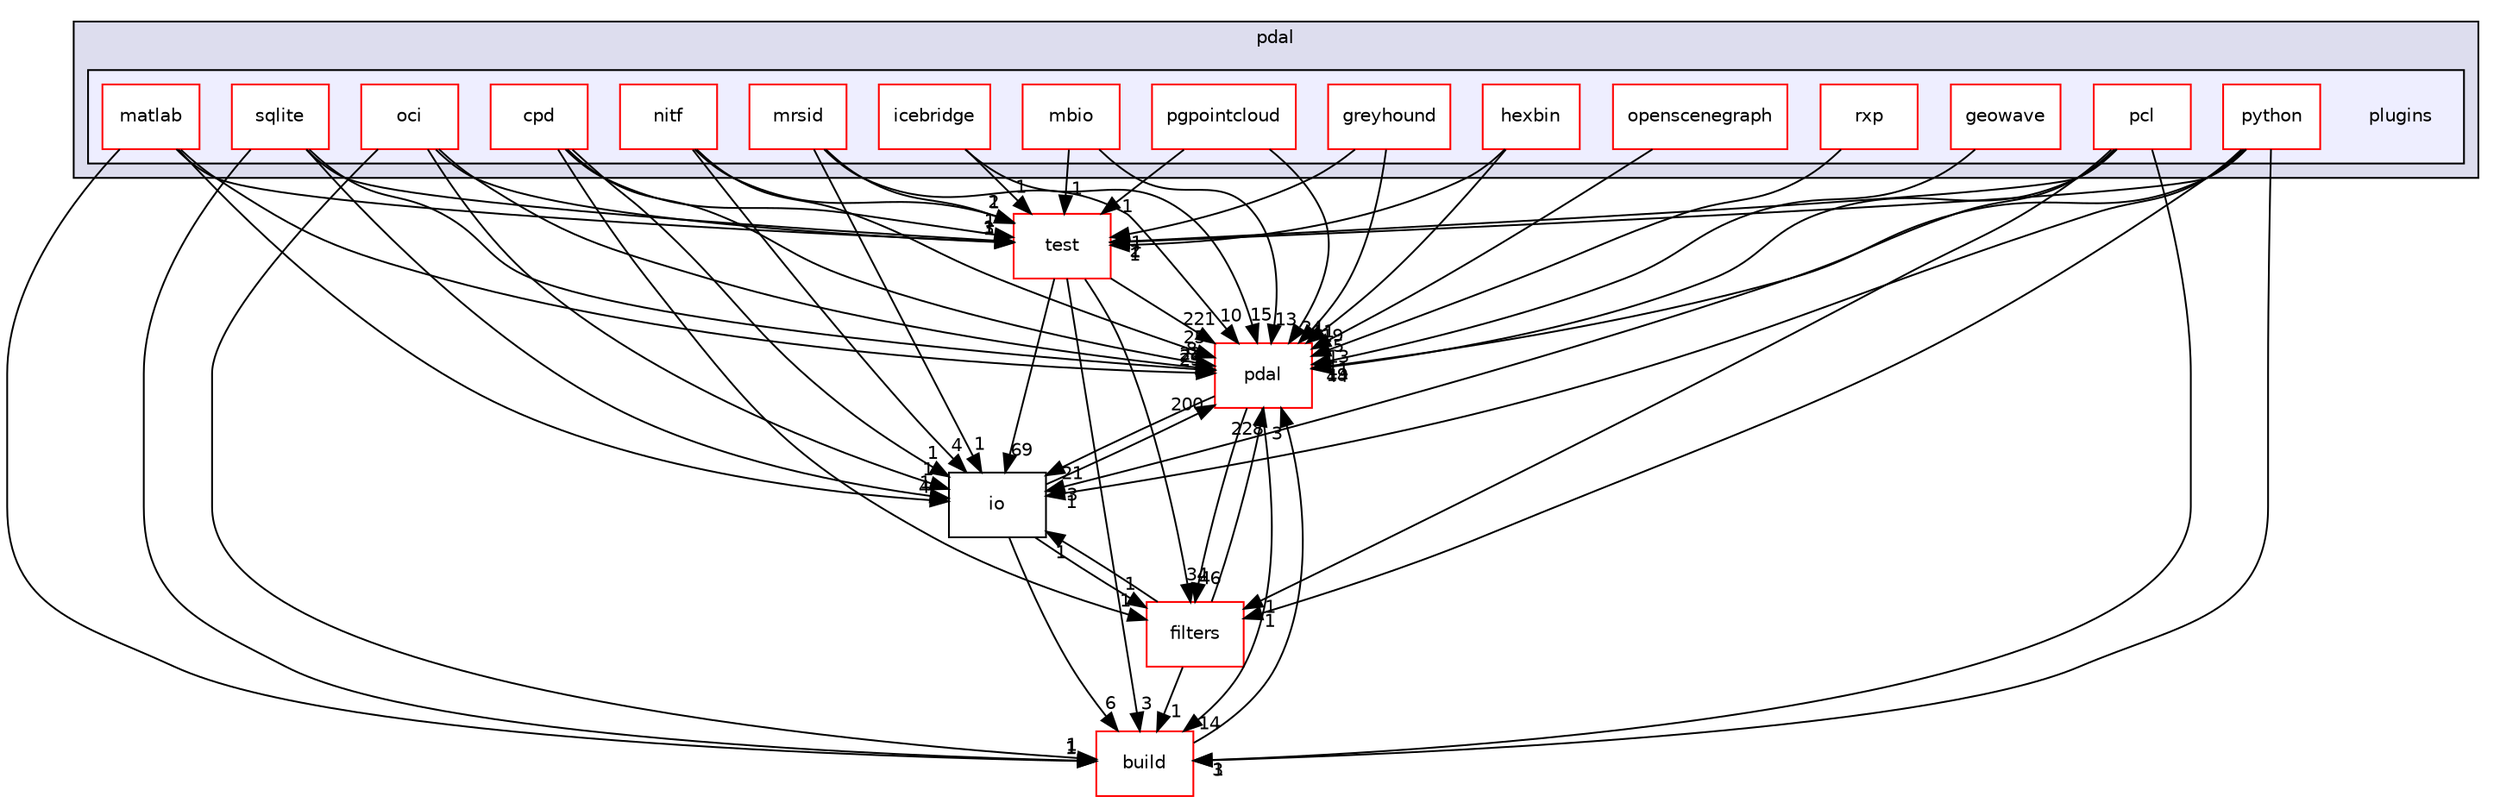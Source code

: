 digraph "pdal/plugins" {
  compound=true
  node [ fontsize="10", fontname="Helvetica"];
  edge [ labelfontsize="10", labelfontname="Helvetica"];
  subgraph clusterdir_a542be5b8e919f24a4504a2b5a97aa0f {
    graph [ bgcolor="#ddddee", pencolor="black", label="pdal" fontname="Helvetica", fontsize="10", URL="dir_a542be5b8e919f24a4504a2b5a97aa0f.html"]
  subgraph clusterdir_afa3ef11413a136c9ba1f7af288efe0d {
    graph [ bgcolor="#eeeeff", pencolor="black", label="" URL="dir_afa3ef11413a136c9ba1f7af288efe0d.html"];
    dir_afa3ef11413a136c9ba1f7af288efe0d [shape=plaintext label="plugins"];
    dir_36f5c05cef57dd1944e400c0ab2825c3 [shape=box label="cpd" color="red" fillcolor="white" style="filled" URL="dir_36f5c05cef57dd1944e400c0ab2825c3.html"];
    dir_6d12125a5001a8e9dc2ca085906c9802 [shape=box label="geowave" color="red" fillcolor="white" style="filled" URL="dir_6d12125a5001a8e9dc2ca085906c9802.html"];
    dir_2d6feb5f2214f8738b4013e67350f6db [shape=box label="greyhound" color="red" fillcolor="white" style="filled" URL="dir_2d6feb5f2214f8738b4013e67350f6db.html"];
    dir_ea64337cd9767a522dfbc316d9a2cad1 [shape=box label="hexbin" color="red" fillcolor="white" style="filled" URL="dir_ea64337cd9767a522dfbc316d9a2cad1.html"];
    dir_1fc2b12e19451896e0011e2f51eb7065 [shape=box label="icebridge" color="red" fillcolor="white" style="filled" URL="dir_1fc2b12e19451896e0011e2f51eb7065.html"];
    dir_b09789ddcb695fc624ec559742a2b8b6 [shape=box label="matlab" color="red" fillcolor="white" style="filled" URL="dir_b09789ddcb695fc624ec559742a2b8b6.html"];
    dir_e03a1ee03857c2bb23740bde1cd29a72 [shape=box label="mbio" color="red" fillcolor="white" style="filled" URL="dir_e03a1ee03857c2bb23740bde1cd29a72.html"];
    dir_a1696a9f9e1d806037813c6131a194af [shape=box label="mrsid" color="red" fillcolor="white" style="filled" URL="dir_a1696a9f9e1d806037813c6131a194af.html"];
    dir_820305a1dbf6bdce1c6597d66e243ee1 [shape=box label="nitf" color="red" fillcolor="white" style="filled" URL="dir_820305a1dbf6bdce1c6597d66e243ee1.html"];
    dir_155670efb5c2b688fcceb848e11aff31 [shape=box label="oci" color="red" fillcolor="white" style="filled" URL="dir_155670efb5c2b688fcceb848e11aff31.html"];
    dir_55f619395a5eae0c453fb97c64703daf [shape=box label="openscenegraph" color="red" fillcolor="white" style="filled" URL="dir_55f619395a5eae0c453fb97c64703daf.html"];
    dir_c3b1d3439b137958b54bdbe7cbde68d6 [shape=box label="pcl" color="red" fillcolor="white" style="filled" URL="dir_c3b1d3439b137958b54bdbe7cbde68d6.html"];
    dir_94af07efd44df52c3eaa62edaca52d1e [shape=box label="pgpointcloud" color="red" fillcolor="white" style="filled" URL="dir_94af07efd44df52c3eaa62edaca52d1e.html"];
    dir_b70b6c0de9b6d71740dcbb8e92be8dd5 [shape=box label="python" color="red" fillcolor="white" style="filled" URL="dir_b70b6c0de9b6d71740dcbb8e92be8dd5.html"];
    dir_c5318c9cc965c1ec17469c37ca6aa1e7 [shape=box label="rxp" color="red" fillcolor="white" style="filled" URL="dir_c5318c9cc965c1ec17469c37ca6aa1e7.html"];
    dir_7060e7895af0e1ebaa865a3c2ce6bc24 [shape=box label="sqlite" color="red" fillcolor="white" style="filled" URL="dir_7060e7895af0e1ebaa865a3c2ce6bc24.html"];
  }
  }
  dir_37e2adedb6e706efcbfadb5213756005 [shape=box label="pdal" fillcolor="white" style="filled" color="red" URL="dir_37e2adedb6e706efcbfadb5213756005.html"];
  dir_88aa5027650279860e272a4a9998da6e [shape=box label="test" fillcolor="white" style="filled" color="red" URL="dir_88aa5027650279860e272a4a9998da6e.html"];
  dir_58d97b97570bab8e4f5aca2d6cc8ee64 [shape=box label="build" fillcolor="white" style="filled" color="red" URL="dir_58d97b97570bab8e4f5aca2d6cc8ee64.html"];
  dir_1d5bbadd870fe047ff237b24e55617ae [shape=box label="io" URL="dir_1d5bbadd870fe047ff237b24e55617ae.html"];
  dir_9348238a26585a7e0b208544997ebe2f [shape=box label="filters" fillcolor="white" style="filled" color="red" URL="dir_9348238a26585a7e0b208544997ebe2f.html"];
  dir_820305a1dbf6bdce1c6597d66e243ee1->dir_37e2adedb6e706efcbfadb5213756005 [headlabel="25", labeldistance=1.5 headhref="dir_000082_000050.html"];
  dir_820305a1dbf6bdce1c6597d66e243ee1->dir_88aa5027650279860e272a4a9998da6e [headlabel="2", labeldistance=1.5 headhref="dir_000082_000012.html"];
  dir_820305a1dbf6bdce1c6597d66e243ee1->dir_1d5bbadd870fe047ff237b24e55617ae [headlabel="4", labeldistance=1.5 headhref="dir_000082_000044.html"];
  dir_1fc2b12e19451896e0011e2f51eb7065->dir_37e2adedb6e706efcbfadb5213756005 [headlabel="15", labeldistance=1.5 headhref="dir_000067_000050.html"];
  dir_1fc2b12e19451896e0011e2f51eb7065->dir_88aa5027650279860e272a4a9998da6e [headlabel="1", labeldistance=1.5 headhref="dir_000067_000012.html"];
  dir_37e2adedb6e706efcbfadb5213756005->dir_58d97b97570bab8e4f5aca2d6cc8ee64 [headlabel="14", labeldistance=1.5 headhref="dir_000050_000002.html"];
  dir_37e2adedb6e706efcbfadb5213756005->dir_1d5bbadd870fe047ff237b24e55617ae [headlabel="21", labeldistance=1.5 headhref="dir_000050_000044.html"];
  dir_37e2adedb6e706efcbfadb5213756005->dir_9348238a26585a7e0b208544997ebe2f [headlabel="46", labeldistance=1.5 headhref="dir_000050_000042.html"];
  dir_a1696a9f9e1d806037813c6131a194af->dir_37e2adedb6e706efcbfadb5213756005 [headlabel="10", labeldistance=1.5 headhref="dir_000079_000050.html"];
  dir_a1696a9f9e1d806037813c6131a194af->dir_88aa5027650279860e272a4a9998da6e [headlabel="1", labeldistance=1.5 headhref="dir_000079_000012.html"];
  dir_a1696a9f9e1d806037813c6131a194af->dir_1d5bbadd870fe047ff237b24e55617ae [headlabel="1", labeldistance=1.5 headhref="dir_000079_000044.html"];
  dir_c5318c9cc965c1ec17469c37ca6aa1e7->dir_37e2adedb6e706efcbfadb5213756005 [headlabel="13", labeldistance=1.5 headhref="dir_000101_000050.html"];
  dir_ea64337cd9767a522dfbc316d9a2cad1->dir_37e2adedb6e706efcbfadb5213756005 [headlabel="19", labeldistance=1.5 headhref="dir_000063_000050.html"];
  dir_ea64337cd9767a522dfbc316d9a2cad1->dir_88aa5027650279860e272a4a9998da6e [headlabel="1", labeldistance=1.5 headhref="dir_000063_000012.html"];
  dir_88aa5027650279860e272a4a9998da6e->dir_37e2adedb6e706efcbfadb5213756005 [headlabel="221", labeldistance=1.5 headhref="dir_000012_000050.html"];
  dir_88aa5027650279860e272a4a9998da6e->dir_58d97b97570bab8e4f5aca2d6cc8ee64 [headlabel="3", labeldistance=1.5 headhref="dir_000012_000002.html"];
  dir_88aa5027650279860e272a4a9998da6e->dir_1d5bbadd870fe047ff237b24e55617ae [headlabel="69", labeldistance=1.5 headhref="dir_000012_000044.html"];
  dir_88aa5027650279860e272a4a9998da6e->dir_9348238a26585a7e0b208544997ebe2f [headlabel="34", labeldistance=1.5 headhref="dir_000012_000042.html"];
  dir_36f5c05cef57dd1944e400c0ab2825c3->dir_37e2adedb6e706efcbfadb5213756005 [headlabel="8", labeldistance=1.5 headhref="dir_000055_000050.html"];
  dir_36f5c05cef57dd1944e400c0ab2825c3->dir_88aa5027650279860e272a4a9998da6e [headlabel="1", labeldistance=1.5 headhref="dir_000055_000012.html"];
  dir_36f5c05cef57dd1944e400c0ab2825c3->dir_1d5bbadd870fe047ff237b24e55617ae [headlabel="1", labeldistance=1.5 headhref="dir_000055_000044.html"];
  dir_36f5c05cef57dd1944e400c0ab2825c3->dir_9348238a26585a7e0b208544997ebe2f [headlabel="1", labeldistance=1.5 headhref="dir_000055_000042.html"];
  dir_e03a1ee03857c2bb23740bde1cd29a72->dir_37e2adedb6e706efcbfadb5213756005 [headlabel="13", labeldistance=1.5 headhref="dir_000076_000050.html"];
  dir_e03a1ee03857c2bb23740bde1cd29a72->dir_88aa5027650279860e272a4a9998da6e [headlabel="1", labeldistance=1.5 headhref="dir_000076_000012.html"];
  dir_58d97b97570bab8e4f5aca2d6cc8ee64->dir_37e2adedb6e706efcbfadb5213756005 [headlabel="3", labeldistance=1.5 headhref="dir_000002_000050.html"];
  dir_2d6feb5f2214f8738b4013e67350f6db->dir_37e2adedb6e706efcbfadb5213756005 [headlabel="11", labeldistance=1.5 headhref="dir_000060_000050.html"];
  dir_2d6feb5f2214f8738b4013e67350f6db->dir_88aa5027650279860e272a4a9998da6e [headlabel="1", labeldistance=1.5 headhref="dir_000060_000012.html"];
  dir_155670efb5c2b688fcceb848e11aff31->dir_37e2adedb6e706efcbfadb5213756005 [headlabel="22", labeldistance=1.5 headhref="dir_000085_000050.html"];
  dir_155670efb5c2b688fcceb848e11aff31->dir_88aa5027650279860e272a4a9998da6e [headlabel="1", labeldistance=1.5 headhref="dir_000085_000012.html"];
  dir_155670efb5c2b688fcceb848e11aff31->dir_58d97b97570bab8e4f5aca2d6cc8ee64 [headlabel="1", labeldistance=1.5 headhref="dir_000085_000002.html"];
  dir_155670efb5c2b688fcceb848e11aff31->dir_1d5bbadd870fe047ff237b24e55617ae [headlabel="1", labeldistance=1.5 headhref="dir_000085_000044.html"];
  dir_c3b1d3439b137958b54bdbe7cbde68d6->dir_37e2adedb6e706efcbfadb5213756005 [headlabel="44", labeldistance=1.5 headhref="dir_000090_000050.html"];
  dir_c3b1d3439b137958b54bdbe7cbde68d6->dir_88aa5027650279860e272a4a9998da6e [headlabel="2", labeldistance=1.5 headhref="dir_000090_000012.html"];
  dir_c3b1d3439b137958b54bdbe7cbde68d6->dir_58d97b97570bab8e4f5aca2d6cc8ee64 [headlabel="1", labeldistance=1.5 headhref="dir_000090_000002.html"];
  dir_c3b1d3439b137958b54bdbe7cbde68d6->dir_1d5bbadd870fe047ff237b24e55617ae [headlabel="3", labeldistance=1.5 headhref="dir_000090_000044.html"];
  dir_c3b1d3439b137958b54bdbe7cbde68d6->dir_9348238a26585a7e0b208544997ebe2f [headlabel="1", labeldistance=1.5 headhref="dir_000090_000042.html"];
  dir_6d12125a5001a8e9dc2ca085906c9802->dir_37e2adedb6e706efcbfadb5213756005 [headlabel="11", labeldistance=1.5 headhref="dir_000058_000050.html"];
  dir_55f619395a5eae0c453fb97c64703daf->dir_37e2adedb6e706efcbfadb5213756005 [headlabel="5", labeldistance=1.5 headhref="dir_000088_000050.html"];
  dir_b09789ddcb695fc624ec559742a2b8b6->dir_37e2adedb6e706efcbfadb5213756005 [headlabel="29", labeldistance=1.5 headhref="dir_000070_000050.html"];
  dir_b09789ddcb695fc624ec559742a2b8b6->dir_88aa5027650279860e272a4a9998da6e [headlabel="3", labeldistance=1.5 headhref="dir_000070_000012.html"];
  dir_b09789ddcb695fc624ec559742a2b8b6->dir_58d97b97570bab8e4f5aca2d6cc8ee64 [headlabel="1", labeldistance=1.5 headhref="dir_000070_000002.html"];
  dir_b09789ddcb695fc624ec559742a2b8b6->dir_1d5bbadd870fe047ff237b24e55617ae [headlabel="4", labeldistance=1.5 headhref="dir_000070_000044.html"];
  dir_94af07efd44df52c3eaa62edaca52d1e->dir_37e2adedb6e706efcbfadb5213756005 [headlabel="24", labeldistance=1.5 headhref="dir_000096_000050.html"];
  dir_94af07efd44df52c3eaa62edaca52d1e->dir_88aa5027650279860e272a4a9998da6e [headlabel="1", labeldistance=1.5 headhref="dir_000096_000012.html"];
  dir_1d5bbadd870fe047ff237b24e55617ae->dir_37e2adedb6e706efcbfadb5213756005 [headlabel="200", labeldistance=1.5 headhref="dir_000044_000050.html"];
  dir_1d5bbadd870fe047ff237b24e55617ae->dir_58d97b97570bab8e4f5aca2d6cc8ee64 [headlabel="6", labeldistance=1.5 headhref="dir_000044_000002.html"];
  dir_1d5bbadd870fe047ff237b24e55617ae->dir_9348238a26585a7e0b208544997ebe2f [headlabel="1", labeldistance=1.5 headhref="dir_000044_000042.html"];
  dir_9348238a26585a7e0b208544997ebe2f->dir_37e2adedb6e706efcbfadb5213756005 [headlabel="228", labeldistance=1.5 headhref="dir_000042_000050.html"];
  dir_9348238a26585a7e0b208544997ebe2f->dir_58d97b97570bab8e4f5aca2d6cc8ee64 [headlabel="1", labeldistance=1.5 headhref="dir_000042_000002.html"];
  dir_9348238a26585a7e0b208544997ebe2f->dir_1d5bbadd870fe047ff237b24e55617ae [headlabel="1", labeldistance=1.5 headhref="dir_000042_000044.html"];
  dir_b70b6c0de9b6d71740dcbb8e92be8dd5->dir_37e2adedb6e706efcbfadb5213756005 [headlabel="19", labeldistance=1.5 headhref="dir_000072_000050.html"];
  dir_b70b6c0de9b6d71740dcbb8e92be8dd5->dir_88aa5027650279860e272a4a9998da6e [headlabel="1", labeldistance=1.5 headhref="dir_000072_000012.html"];
  dir_b70b6c0de9b6d71740dcbb8e92be8dd5->dir_58d97b97570bab8e4f5aca2d6cc8ee64 [headlabel="3", labeldistance=1.5 headhref="dir_000072_000002.html"];
  dir_b70b6c0de9b6d71740dcbb8e92be8dd5->dir_1d5bbadd870fe047ff237b24e55617ae [headlabel="1", labeldistance=1.5 headhref="dir_000072_000044.html"];
  dir_b70b6c0de9b6d71740dcbb8e92be8dd5->dir_9348238a26585a7e0b208544997ebe2f [headlabel="1", labeldistance=1.5 headhref="dir_000072_000042.html"];
  dir_7060e7895af0e1ebaa865a3c2ce6bc24->dir_37e2adedb6e706efcbfadb5213756005 [headlabel="24", labeldistance=1.5 headhref="dir_000104_000050.html"];
  dir_7060e7895af0e1ebaa865a3c2ce6bc24->dir_88aa5027650279860e272a4a9998da6e [headlabel="1", labeldistance=1.5 headhref="dir_000104_000012.html"];
  dir_7060e7895af0e1ebaa865a3c2ce6bc24->dir_58d97b97570bab8e4f5aca2d6cc8ee64 [headlabel="1", labeldistance=1.5 headhref="dir_000104_000002.html"];
  dir_7060e7895af0e1ebaa865a3c2ce6bc24->dir_1d5bbadd870fe047ff237b24e55617ae [headlabel="1", labeldistance=1.5 headhref="dir_000104_000044.html"];
}
